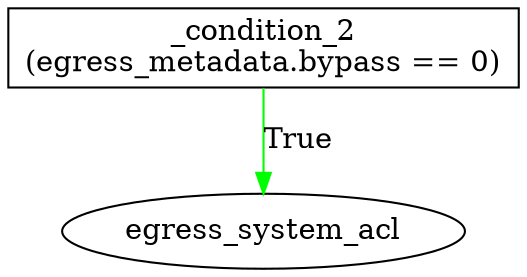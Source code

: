 digraph egress {
_condition_2 [shape=box label="_condition_2\n(egress_metadata.bypass == 0)"];
_condition_2 -> egress_system_acl [color=green  label="True"];
}
